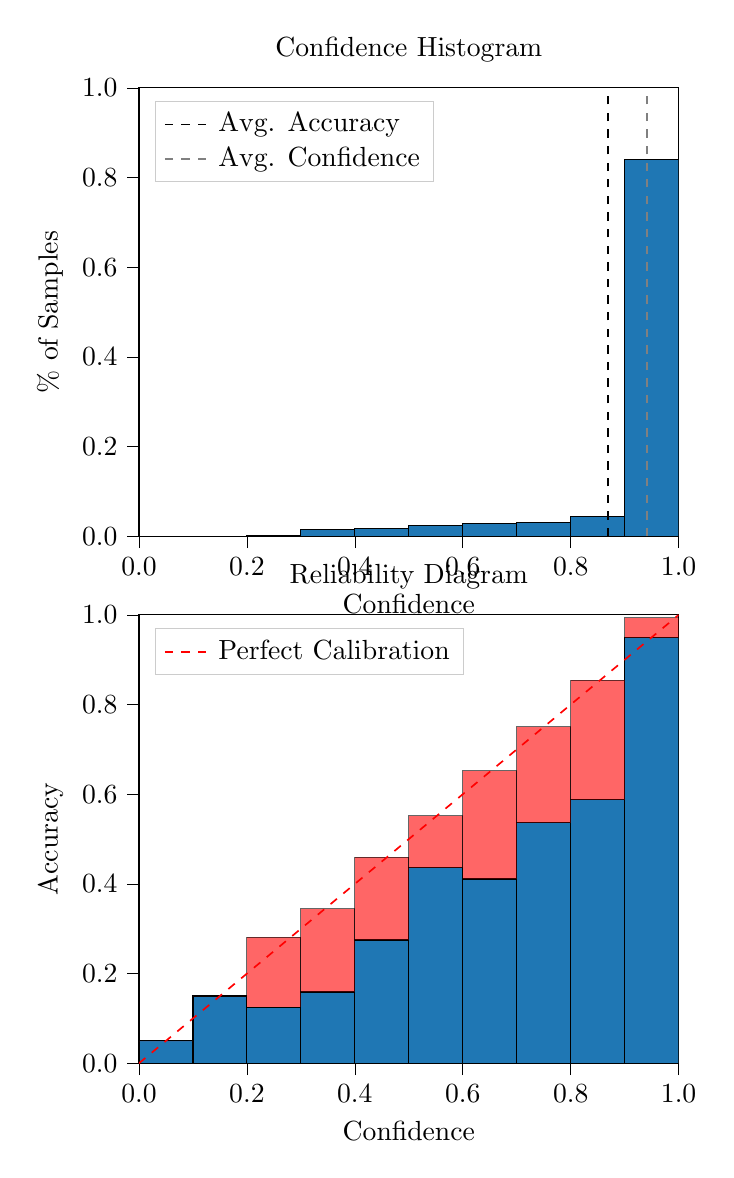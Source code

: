% This file was created by tikzplotlib v0.9.8.
\begin{tikzpicture}

\definecolor{color0}{rgb}{0.122,0.467,0.706}

\begin{groupplot}[group style={group size=1 by 2}]
\nextgroupplot[
legend cell align={left},
legend style={
  fill opacity=0.8,
  draw opacity=1,
  text opacity=1,
  at={(0.03,0.97)},
  anchor=north west,
  draw=white!80!black
},
tick align=outside,
tick pos=left,
title={Confidence Histogram},
x grid style={white!69.02!black},
xlabel={Confidence},
xmin=0, xmax=1,
xtick style={color=black},
xtick={0,0.2,0.4,0.6,0.8,1},
xticklabels={0.0,0.2,0.4,0.6,0.8,1.0},
y grid style={white!69.02!black},
ylabel={\% of Samples},
ymin=0, ymax=1,
ytick style={color=black},
ytick={0,0.2,0.4,0.6,0.8,1},
yticklabels={0.0,0.2,0.4,0.6,0.8,1.0}
]
\draw[draw=black,fill=color0] (axis cs:-6.939e-18,0) rectangle (axis cs:0.1,0);
\draw[draw=black,fill=color0] (axis cs:0.1,0) rectangle (axis cs:0.2,0);
\draw[draw=black,fill=color0] (axis cs:0.2,0) rectangle (axis cs:0.3,0.002);
\draw[draw=black,fill=color0] (axis cs:0.3,0) rectangle (axis cs:0.4,0.014);
\draw[draw=black,fill=color0] (axis cs:0.4,0) rectangle (axis cs:0.5,0.017);
\draw[draw=black,fill=color0] (axis cs:0.5,0) rectangle (axis cs:0.6,0.024);
\draw[draw=black,fill=color0] (axis cs:0.6,0) rectangle (axis cs:0.7,0.028);
\draw[draw=black,fill=color0] (axis cs:0.7,0) rectangle (axis cs:0.8,0.031);
\draw[draw=black,fill=color0] (axis cs:0.8,0) rectangle (axis cs:0.9,0.044);
\draw[draw=black,fill=color0] (axis cs:0.9,0) rectangle (axis cs:1,0.84);
\addplot [semithick, black, dashed]
table {%
0.869 0
0.869 1
};
\addlegendentry{Avg. Accuracy}
\addplot [semithick, white!50.196!black, dashed]
table {%
0.941 0
0.941 1
};
\addlegendentry{Avg. Confidence}

\nextgroupplot[
legend cell align={left},
legend style={
  fill opacity=0.8,
  draw opacity=1,
  text opacity=1,
  at={(0.03,0.97)},
  anchor=north west,
  draw=white!80!black
},
tick align=outside,
tick pos=left,
title={Reliability Diagram},
x grid style={white!69.02!black},
xlabel={Confidence},
xmin=0, xmax=1,
xtick style={color=black},
xtick={0,0.2,0.4,0.6,0.8,1},
xticklabels={0.0,0.2,0.4,0.6,0.8,1.0},
y grid style={white!69.02!black},
ylabel={Accuracy},
ymin=0, ymax=1,
ytick style={color=black},
ytick={0,0.2,0.4,0.6,0.8,1},
yticklabels={0.0,0.2,0.4,0.6,0.8,1.0}
]
\draw[draw=black,fill=color0] (axis cs:-6.939e-18,0) rectangle (axis cs:0.1,0.05);
\draw[draw=black,fill=color0] (axis cs:0.1,0) rectangle (axis cs:0.2,0.15);
\draw[draw=black,fill=color0] (axis cs:0.2,0) rectangle (axis cs:0.3,0.125);
\draw[draw=black,fill=color0] (axis cs:0.3,0) rectangle (axis cs:0.4,0.159);
\draw[draw=black,fill=color0] (axis cs:0.4,0) rectangle (axis cs:0.5,0.275);
\draw[draw=black,fill=color0] (axis cs:0.5,0) rectangle (axis cs:0.6,0.436);
\draw[draw=black,fill=color0] (axis cs:0.6,0) rectangle (axis cs:0.7,0.411);
\draw[draw=black,fill=color0] (axis cs:0.7,0) rectangle (axis cs:0.8,0.537);
\draw[draw=black,fill=color0] (axis cs:0.8,0) rectangle (axis cs:0.9,0.588);
\draw[draw=black,fill=color0] (axis cs:0.9,0) rectangle (axis cs:1,0.949);
\draw[draw=black,fill=red,opacity=0.6] (axis cs:-6.939e-18,0.05) rectangle (axis cs:0.1,0.05);
\draw[draw=black,fill=red,opacity=0.6] (axis cs:0.1,0.15) rectangle (axis cs:0.2,0.15);
\draw[draw=black,fill=red,opacity=0.6] (axis cs:0.2,0.125) rectangle (axis cs:0.3,0.281);
\draw[draw=black,fill=red,opacity=0.6] (axis cs:0.3,0.159) rectangle (axis cs:0.4,0.345);
\draw[draw=black,fill=red,opacity=0.6] (axis cs:0.4,0.275) rectangle (axis cs:0.5,0.459);
\draw[draw=black,fill=red,opacity=0.6] (axis cs:0.5,0.436) rectangle (axis cs:0.6,0.552);
\draw[draw=black,fill=red,opacity=0.6] (axis cs:0.6,0.411) rectangle (axis cs:0.7,0.652);
\draw[draw=black,fill=red,opacity=0.6] (axis cs:0.7,0.537) rectangle (axis cs:0.8,0.751);
\draw[draw=black,fill=red,opacity=0.6] (axis cs:0.8,0.588) rectangle (axis cs:0.9,0.854);
\draw[draw=black,fill=red,opacity=0.6] (axis cs:0.9,0.949) rectangle (axis cs:1,0.994);
\addplot [semithick, red, dashed]
table {%
0 0
1 1
};
\addlegendentry{Perfect Calibration}
\end{groupplot}

\end{tikzpicture}
